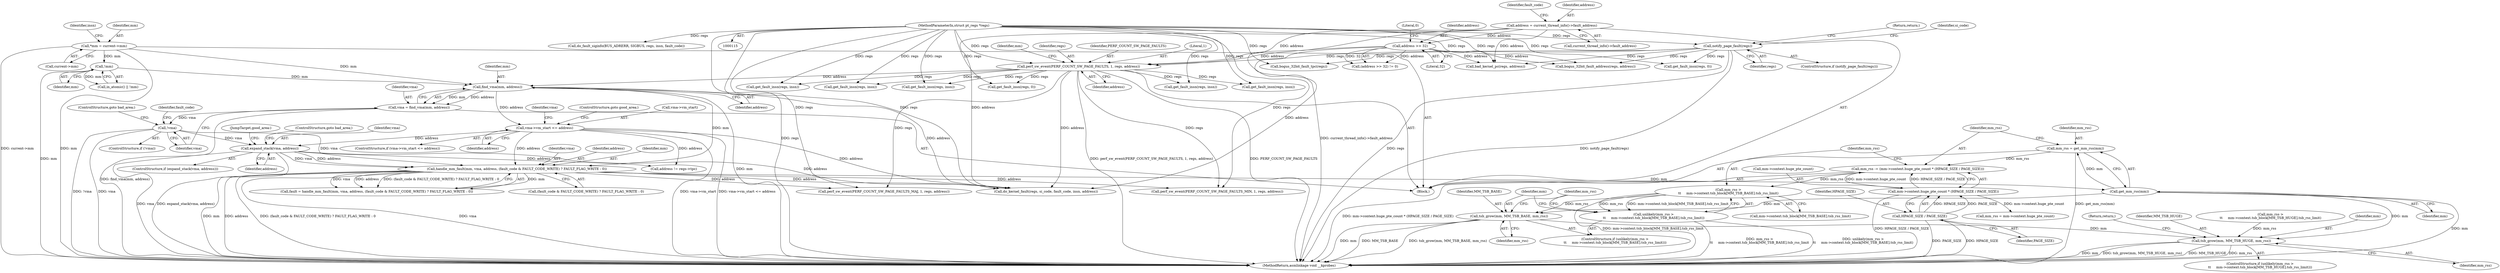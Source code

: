 digraph "0_linux_a8b0ca17b80e92faab46ee7179ba9e99ccb61233_44@array" {
"1000546" [label="(Call,mm_rss >\n\t\t     mm->context.tsb_block[MM_TSB_BASE].tsb_rss_limit)"];
"1000533" [label="(Call,mm_rss -= (mm->context.huge_pte_count * (HPAGE_SIZE / PAGE_SIZE)))"];
"1000535" [label="(Call,mm->context.huge_pte_count * (HPAGE_SIZE / PAGE_SIZE))"];
"1000541" [label="(Call,HPAGE_SIZE / PAGE_SIZE)"];
"1000529" [label="(Call,mm_rss = get_mm_rss(mm))"];
"1000531" [label="(Call,get_mm_rss(mm))"];
"1000471" [label="(Call,handle_mm_fault(mm, vma, address, (fault_code & FAULT_CODE_WRITE) ? FAULT_FLAG_WRITE : 0))"];
"1000278" [label="(Call,find_vma(mm, address))"];
"1000236" [label="(Call,!mm)"];
"1000119" [label="(Call,*mm = current->mm)"];
"1000239" [label="(Call,perf_sw_event(PERF_COUNT_SW_PAGE_FAULTS, 1, regs, address))"];
"1000138" [label="(Call,notify_page_fault(regs))"];
"1000116" [label="(MethodParameterIn,struct pt_regs *regs)"];
"1000186" [label="(Call,address >> 32)"];
"1000144" [label="(Call,address = current_thread_info()->fault_address)"];
"1000389" [label="(Call,expand_stack(vma, address))"];
"1000282" [label="(Call,!vma)"];
"1000276" [label="(Call,vma = find_vma(mm, address))"];
"1000331" [label="(Call,vma->vm_start <= address)"];
"1000545" [label="(Call,unlikely(mm_rss >\n\t\t     mm->context.tsb_block[MM_TSB_BASE].tsb_rss_limit))"];
"1000557" [label="(Call,tsb_grow(mm, MM_TSB_BASE, mm_rss))"];
"1000581" [label="(Call,tsb_grow(mm, MM_TSB_HUGE, mm_rss))"];
"1000393" [label="(JumpTarget,good_area:)"];
"1000140" [label="(Return,return;)"];
"1000139" [label="(Identifier,regs)"];
"1000142" [label="(Identifier,si_code)"];
"1000189" [label="(Literal,0)"];
"1000249" [label="(Identifier,mm)"];
"1000541" [label="(Call,HPAGE_SIZE / PAGE_SIZE)"];
"1000121" [label="(Call,current->mm)"];
"1000474" [label="(Identifier,address)"];
"1000544" [label="(ControlStructure,if (unlikely(mm_rss >\n\t\t     mm->context.tsb_block[MM_TSB_BASE].tsb_rss_limit)))"];
"1000186" [label="(Call,address >> 32)"];
"1000534" [label="(Identifier,mm_rss)"];
"1000658" [label="(MethodReturn,asmlinkage void __kprobes)"];
"1000410" [label="(Call,address != regs->tpc)"];
"1000229" [label="(Call,bad_kernel_pc(regs, address))"];
"1000598" [label="(Call,do_kernel_fault(regs, si_code, fault_code, insn, address))"];
"1000282" [label="(Call,!vma)"];
"1000561" [label="(Call,mm_rss = mm->context.huge_pte_count)"];
"1000330" [label="(ControlStructure,if (vma->vm_start <= address))"];
"1000276" [label="(Call,vma = find_vma(mm, address))"];
"1000116" [label="(MethodParameterIn,struct pt_regs *regs)"];
"1000570" [label="(Call,mm_rss >\n\t\t     mm->context.tsb_block[MM_TSB_HUGE].tsb_rss_limit)"];
"1000392" [label="(ControlStructure,goto bad_area;)"];
"1000472" [label="(Identifier,mm)"];
"1000533" [label="(Call,mm_rss -= (mm->context.huge_pte_count * (HPAGE_SIZE / PAGE_SIZE)))"];
"1000560" [label="(Identifier,mm_rss)"];
"1000243" [label="(Identifier,address)"];
"1000562" [label="(Identifier,mm_rss)"];
"1000582" [label="(Identifier,mm)"];
"1000331" [label="(Call,vma->vm_start <= address)"];
"1000545" [label="(Call,unlikely(mm_rss >\n\t\t     mm->context.tsb_block[MM_TSB_BASE].tsb_rss_limit))"];
"1000608" [label="(Call,get_fault_insn(regs, insn))"];
"1000185" [label="(Call,(address >> 32) != 0)"];
"1000280" [label="(Identifier,address)"];
"1000559" [label="(Identifier,MM_TSB_BASE)"];
"1000191" [label="(Call,bogus_32bit_fault_address(regs, address))"];
"1000546" [label="(Call,mm_rss >\n\t\t     mm->context.tsb_block[MM_TSB_BASE].tsb_rss_limit)"];
"1000388" [label="(ControlStructure,if (expand_stack(vma, address)))"];
"1000137" [label="(ControlStructure,if (notify_page_fault(regs)))"];
"1000531" [label="(Call,get_mm_rss(mm))"];
"1000557" [label="(Call,tsb_grow(mm, MM_TSB_BASE, mm_rss))"];
"1000469" [label="(Call,fault = handle_mm_fault(mm, vma, address, (fault_code & FAULT_CODE_WRITE) ? FAULT_FLAG_WRITE : 0))"];
"1000306" [label="(Call,get_fault_insn(regs, 0))"];
"1000341" [label="(Identifier,vma)"];
"1000236" [label="(Call,!mm)"];
"1000117" [label="(Block,)"];
"1000353" [label="(Call,get_fault_insn(regs, insn))"];
"1000237" [label="(Identifier,mm)"];
"1000390" [label="(Identifier,vma)"];
"1000473" [label="(Identifier,vma)"];
"1000475" [label="(Call,(fault_code & FAULT_CODE_WRITE) ? FAULT_FLAG_WRITE : 0)"];
"1000585" [label="(Return,return;)"];
"1000187" [label="(Identifier,address)"];
"1000389" [label="(Call,expand_stack(vma, address))"];
"1000508" [label="(Call,perf_sw_event(PERF_COUNT_SW_PAGE_FAULTS_MAJ, 1, regs, address))"];
"1000138" [label="(Call,notify_page_fault(regs))"];
"1000278" [label="(Call,find_vma(mm, address))"];
"1000127" [label="(Identifier,insn)"];
"1000630" [label="(Call,get_fault_insn(regs, 0))"];
"1000188" [label="(Literal,32)"];
"1000283" [label="(Identifier,vma)"];
"1000637" [label="(Call,get_fault_insn(regs, insn))"];
"1000152" [label="(Identifier,fault_code)"];
"1000146" [label="(Call,current_thread_info()->fault_address)"];
"1000535" [label="(Call,mm->context.huge_pte_count * (HPAGE_SIZE / PAGE_SIZE))"];
"1000289" [label="(Identifier,fault_code)"];
"1000242" [label="(Identifier,regs)"];
"1000335" [label="(Identifier,address)"];
"1000542" [label="(Identifier,HPAGE_SIZE)"];
"1000568" [label="(ControlStructure,if (unlikely(mm_rss >\n\t\t     mm->context.tsb_block[MM_TSB_HUGE].tsb_rss_limit)))"];
"1000543" [label="(Identifier,PAGE_SIZE)"];
"1000234" [label="(Call,in_atomic() || !mm)"];
"1000120" [label="(Identifier,mm)"];
"1000581" [label="(Call,tsb_grow(mm, MM_TSB_HUGE, mm_rss))"];
"1000519" [label="(Call,perf_sw_event(PERF_COUNT_SW_PAGE_FAULTS_MIN, 1, regs, address))"];
"1000529" [label="(Call,mm_rss = get_mm_rss(mm))"];
"1000548" [label="(Call,mm->context.tsb_block[MM_TSB_BASE].tsb_rss_limit)"];
"1000284" [label="(ControlStructure,goto bad_area;)"];
"1000558" [label="(Identifier,mm)"];
"1000267" [label="(Call,get_fault_insn(regs, insn))"];
"1000536" [label="(Call,mm->context.huge_pte_count)"];
"1000532" [label="(Identifier,mm)"];
"1000279" [label="(Identifier,mm)"];
"1000145" [label="(Identifier,address)"];
"1000240" [label="(Identifier,PERF_COUNT_SW_PAGE_FAULTS)"];
"1000583" [label="(Identifier,MM_TSB_HUGE)"];
"1000547" [label="(Identifier,mm_rss)"];
"1000119" [label="(Call,*mm = current->mm)"];
"1000144" [label="(Call,address = current_thread_info()->fault_address)"];
"1000471" [label="(Call,handle_mm_fault(mm, vma, address, (fault_code & FAULT_CODE_WRITE) ? FAULT_FLAG_WRITE : 0))"];
"1000530" [label="(Identifier,mm_rss)"];
"1000277" [label="(Identifier,vma)"];
"1000336" [label="(ControlStructure,goto good_area;)"];
"1000241" [label="(Literal,1)"];
"1000281" [label="(ControlStructure,if (!vma))"];
"1000645" [label="(Call,do_fault_siginfo(BUS_ADRERR, SIGBUS, regs, insn, fault_code))"];
"1000391" [label="(Identifier,address)"];
"1000239" [label="(Call,perf_sw_event(PERF_COUNT_SW_PAGE_FAULTS, 1, regs, address))"];
"1000589" [label="(Call,get_fault_insn(regs, insn))"];
"1000180" [label="(Call,bogus_32bit_fault_tpc(regs))"];
"1000332" [label="(Call,vma->vm_start)"];
"1000584" [label="(Identifier,mm_rss)"];
"1000546" -> "1000545"  [label="AST: "];
"1000546" -> "1000548"  [label="CFG: "];
"1000547" -> "1000546"  [label="AST: "];
"1000548" -> "1000546"  [label="AST: "];
"1000545" -> "1000546"  [label="CFG: "];
"1000546" -> "1000658"  [label="DDG: mm->context.tsb_block[MM_TSB_BASE].tsb_rss_limit"];
"1000546" -> "1000545"  [label="DDG: mm_rss"];
"1000546" -> "1000545"  [label="DDG: mm->context.tsb_block[MM_TSB_BASE].tsb_rss_limit"];
"1000533" -> "1000546"  [label="DDG: mm_rss"];
"1000546" -> "1000557"  [label="DDG: mm_rss"];
"1000533" -> "1000117"  [label="AST: "];
"1000533" -> "1000535"  [label="CFG: "];
"1000534" -> "1000533"  [label="AST: "];
"1000535" -> "1000533"  [label="AST: "];
"1000547" -> "1000533"  [label="CFG: "];
"1000533" -> "1000658"  [label="DDG: mm->context.huge_pte_count * (HPAGE_SIZE / PAGE_SIZE)"];
"1000535" -> "1000533"  [label="DDG: mm->context.huge_pte_count"];
"1000535" -> "1000533"  [label="DDG: HPAGE_SIZE / PAGE_SIZE"];
"1000529" -> "1000533"  [label="DDG: mm_rss"];
"1000535" -> "1000541"  [label="CFG: "];
"1000536" -> "1000535"  [label="AST: "];
"1000541" -> "1000535"  [label="AST: "];
"1000535" -> "1000658"  [label="DDG: HPAGE_SIZE / PAGE_SIZE"];
"1000541" -> "1000535"  [label="DDG: HPAGE_SIZE"];
"1000541" -> "1000535"  [label="DDG: PAGE_SIZE"];
"1000535" -> "1000561"  [label="DDG: mm->context.huge_pte_count"];
"1000541" -> "1000543"  [label="CFG: "];
"1000542" -> "1000541"  [label="AST: "];
"1000543" -> "1000541"  [label="AST: "];
"1000541" -> "1000658"  [label="DDG: HPAGE_SIZE"];
"1000541" -> "1000658"  [label="DDG: PAGE_SIZE"];
"1000529" -> "1000117"  [label="AST: "];
"1000529" -> "1000531"  [label="CFG: "];
"1000530" -> "1000529"  [label="AST: "];
"1000531" -> "1000529"  [label="AST: "];
"1000534" -> "1000529"  [label="CFG: "];
"1000529" -> "1000658"  [label="DDG: get_mm_rss(mm)"];
"1000531" -> "1000529"  [label="DDG: mm"];
"1000531" -> "1000532"  [label="CFG: "];
"1000532" -> "1000531"  [label="AST: "];
"1000531" -> "1000658"  [label="DDG: mm"];
"1000471" -> "1000531"  [label="DDG: mm"];
"1000531" -> "1000557"  [label="DDG: mm"];
"1000531" -> "1000581"  [label="DDG: mm"];
"1000471" -> "1000469"  [label="AST: "];
"1000471" -> "1000475"  [label="CFG: "];
"1000472" -> "1000471"  [label="AST: "];
"1000473" -> "1000471"  [label="AST: "];
"1000474" -> "1000471"  [label="AST: "];
"1000475" -> "1000471"  [label="AST: "];
"1000469" -> "1000471"  [label="CFG: "];
"1000471" -> "1000658"  [label="DDG: mm"];
"1000471" -> "1000658"  [label="DDG: address"];
"1000471" -> "1000658"  [label="DDG: (fault_code & FAULT_CODE_WRITE) ? FAULT_FLAG_WRITE : 0"];
"1000471" -> "1000658"  [label="DDG: vma"];
"1000471" -> "1000469"  [label="DDG: mm"];
"1000471" -> "1000469"  [label="DDG: vma"];
"1000471" -> "1000469"  [label="DDG: address"];
"1000471" -> "1000469"  [label="DDG: (fault_code & FAULT_CODE_WRITE) ? FAULT_FLAG_WRITE : 0"];
"1000278" -> "1000471"  [label="DDG: mm"];
"1000389" -> "1000471"  [label="DDG: vma"];
"1000389" -> "1000471"  [label="DDG: address"];
"1000282" -> "1000471"  [label="DDG: vma"];
"1000331" -> "1000471"  [label="DDG: address"];
"1000471" -> "1000508"  [label="DDG: address"];
"1000471" -> "1000519"  [label="DDG: address"];
"1000471" -> "1000598"  [label="DDG: address"];
"1000278" -> "1000276"  [label="AST: "];
"1000278" -> "1000280"  [label="CFG: "];
"1000279" -> "1000278"  [label="AST: "];
"1000280" -> "1000278"  [label="AST: "];
"1000276" -> "1000278"  [label="CFG: "];
"1000278" -> "1000658"  [label="DDG: mm"];
"1000278" -> "1000276"  [label="DDG: mm"];
"1000278" -> "1000276"  [label="DDG: address"];
"1000236" -> "1000278"  [label="DDG: mm"];
"1000119" -> "1000278"  [label="DDG: mm"];
"1000239" -> "1000278"  [label="DDG: address"];
"1000278" -> "1000331"  [label="DDG: address"];
"1000278" -> "1000598"  [label="DDG: address"];
"1000236" -> "1000234"  [label="AST: "];
"1000236" -> "1000237"  [label="CFG: "];
"1000237" -> "1000236"  [label="AST: "];
"1000234" -> "1000236"  [label="CFG: "];
"1000236" -> "1000658"  [label="DDG: mm"];
"1000236" -> "1000234"  [label="DDG: mm"];
"1000119" -> "1000236"  [label="DDG: mm"];
"1000119" -> "1000117"  [label="AST: "];
"1000119" -> "1000121"  [label="CFG: "];
"1000120" -> "1000119"  [label="AST: "];
"1000121" -> "1000119"  [label="AST: "];
"1000127" -> "1000119"  [label="CFG: "];
"1000119" -> "1000658"  [label="DDG: current->mm"];
"1000119" -> "1000658"  [label="DDG: mm"];
"1000239" -> "1000117"  [label="AST: "];
"1000239" -> "1000243"  [label="CFG: "];
"1000240" -> "1000239"  [label="AST: "];
"1000241" -> "1000239"  [label="AST: "];
"1000242" -> "1000239"  [label="AST: "];
"1000243" -> "1000239"  [label="AST: "];
"1000249" -> "1000239"  [label="CFG: "];
"1000239" -> "1000658"  [label="DDG: perf_sw_event(PERF_COUNT_SW_PAGE_FAULTS, 1, regs, address)"];
"1000239" -> "1000658"  [label="DDG: PERF_COUNT_SW_PAGE_FAULTS"];
"1000138" -> "1000239"  [label="DDG: regs"];
"1000116" -> "1000239"  [label="DDG: regs"];
"1000186" -> "1000239"  [label="DDG: address"];
"1000144" -> "1000239"  [label="DDG: address"];
"1000239" -> "1000267"  [label="DDG: regs"];
"1000239" -> "1000306"  [label="DDG: regs"];
"1000239" -> "1000353"  [label="DDG: regs"];
"1000239" -> "1000508"  [label="DDG: regs"];
"1000239" -> "1000519"  [label="DDG: regs"];
"1000239" -> "1000589"  [label="DDG: regs"];
"1000239" -> "1000598"  [label="DDG: address"];
"1000239" -> "1000608"  [label="DDG: regs"];
"1000239" -> "1000637"  [label="DDG: regs"];
"1000138" -> "1000137"  [label="AST: "];
"1000138" -> "1000139"  [label="CFG: "];
"1000139" -> "1000138"  [label="AST: "];
"1000140" -> "1000138"  [label="CFG: "];
"1000142" -> "1000138"  [label="CFG: "];
"1000138" -> "1000658"  [label="DDG: regs"];
"1000138" -> "1000658"  [label="DDG: notify_page_fault(regs)"];
"1000116" -> "1000138"  [label="DDG: regs"];
"1000138" -> "1000180"  [label="DDG: regs"];
"1000138" -> "1000191"  [label="DDG: regs"];
"1000138" -> "1000229"  [label="DDG: regs"];
"1000138" -> "1000630"  [label="DDG: regs"];
"1000116" -> "1000115"  [label="AST: "];
"1000116" -> "1000658"  [label="DDG: regs"];
"1000116" -> "1000180"  [label="DDG: regs"];
"1000116" -> "1000191"  [label="DDG: regs"];
"1000116" -> "1000229"  [label="DDG: regs"];
"1000116" -> "1000267"  [label="DDG: regs"];
"1000116" -> "1000306"  [label="DDG: regs"];
"1000116" -> "1000353"  [label="DDG: regs"];
"1000116" -> "1000508"  [label="DDG: regs"];
"1000116" -> "1000519"  [label="DDG: regs"];
"1000116" -> "1000589"  [label="DDG: regs"];
"1000116" -> "1000598"  [label="DDG: regs"];
"1000116" -> "1000608"  [label="DDG: regs"];
"1000116" -> "1000630"  [label="DDG: regs"];
"1000116" -> "1000637"  [label="DDG: regs"];
"1000116" -> "1000645"  [label="DDG: regs"];
"1000186" -> "1000185"  [label="AST: "];
"1000186" -> "1000188"  [label="CFG: "];
"1000187" -> "1000186"  [label="AST: "];
"1000188" -> "1000186"  [label="AST: "];
"1000189" -> "1000186"  [label="CFG: "];
"1000186" -> "1000185"  [label="DDG: address"];
"1000186" -> "1000185"  [label="DDG: 32"];
"1000144" -> "1000186"  [label="DDG: address"];
"1000186" -> "1000191"  [label="DDG: address"];
"1000186" -> "1000229"  [label="DDG: address"];
"1000186" -> "1000598"  [label="DDG: address"];
"1000144" -> "1000117"  [label="AST: "];
"1000144" -> "1000146"  [label="CFG: "];
"1000145" -> "1000144"  [label="AST: "];
"1000146" -> "1000144"  [label="AST: "];
"1000152" -> "1000144"  [label="CFG: "];
"1000144" -> "1000658"  [label="DDG: current_thread_info()->fault_address"];
"1000144" -> "1000229"  [label="DDG: address"];
"1000144" -> "1000598"  [label="DDG: address"];
"1000389" -> "1000388"  [label="AST: "];
"1000389" -> "1000391"  [label="CFG: "];
"1000390" -> "1000389"  [label="AST: "];
"1000391" -> "1000389"  [label="AST: "];
"1000392" -> "1000389"  [label="CFG: "];
"1000393" -> "1000389"  [label="CFG: "];
"1000389" -> "1000658"  [label="DDG: expand_stack(vma, address)"];
"1000389" -> "1000658"  [label="DDG: vma"];
"1000282" -> "1000389"  [label="DDG: vma"];
"1000331" -> "1000389"  [label="DDG: address"];
"1000389" -> "1000410"  [label="DDG: address"];
"1000389" -> "1000598"  [label="DDG: address"];
"1000282" -> "1000281"  [label="AST: "];
"1000282" -> "1000283"  [label="CFG: "];
"1000283" -> "1000282"  [label="AST: "];
"1000284" -> "1000282"  [label="CFG: "];
"1000289" -> "1000282"  [label="CFG: "];
"1000282" -> "1000658"  [label="DDG: !vma"];
"1000282" -> "1000658"  [label="DDG: vma"];
"1000276" -> "1000282"  [label="DDG: vma"];
"1000276" -> "1000117"  [label="AST: "];
"1000277" -> "1000276"  [label="AST: "];
"1000283" -> "1000276"  [label="CFG: "];
"1000276" -> "1000658"  [label="DDG: find_vma(mm, address)"];
"1000331" -> "1000330"  [label="AST: "];
"1000331" -> "1000335"  [label="CFG: "];
"1000332" -> "1000331"  [label="AST: "];
"1000335" -> "1000331"  [label="AST: "];
"1000336" -> "1000331"  [label="CFG: "];
"1000341" -> "1000331"  [label="CFG: "];
"1000331" -> "1000658"  [label="DDG: vma->vm_start <= address"];
"1000331" -> "1000658"  [label="DDG: vma->vm_start"];
"1000331" -> "1000410"  [label="DDG: address"];
"1000331" -> "1000598"  [label="DDG: address"];
"1000545" -> "1000544"  [label="AST: "];
"1000558" -> "1000545"  [label="CFG: "];
"1000562" -> "1000545"  [label="CFG: "];
"1000545" -> "1000658"  [label="DDG: mm_rss >\n\t\t     mm->context.tsb_block[MM_TSB_BASE].tsb_rss_limit"];
"1000545" -> "1000658"  [label="DDG: unlikely(mm_rss >\n\t\t     mm->context.tsb_block[MM_TSB_BASE].tsb_rss_limit)"];
"1000557" -> "1000544"  [label="AST: "];
"1000557" -> "1000560"  [label="CFG: "];
"1000558" -> "1000557"  [label="AST: "];
"1000559" -> "1000557"  [label="AST: "];
"1000560" -> "1000557"  [label="AST: "];
"1000562" -> "1000557"  [label="CFG: "];
"1000557" -> "1000658"  [label="DDG: tsb_grow(mm, MM_TSB_BASE, mm_rss)"];
"1000557" -> "1000658"  [label="DDG: mm"];
"1000557" -> "1000658"  [label="DDG: MM_TSB_BASE"];
"1000557" -> "1000581"  [label="DDG: mm"];
"1000581" -> "1000568"  [label="AST: "];
"1000581" -> "1000584"  [label="CFG: "];
"1000582" -> "1000581"  [label="AST: "];
"1000583" -> "1000581"  [label="AST: "];
"1000584" -> "1000581"  [label="AST: "];
"1000585" -> "1000581"  [label="CFG: "];
"1000581" -> "1000658"  [label="DDG: MM_TSB_HUGE"];
"1000581" -> "1000658"  [label="DDG: mm_rss"];
"1000581" -> "1000658"  [label="DDG: mm"];
"1000581" -> "1000658"  [label="DDG: tsb_grow(mm, MM_TSB_HUGE, mm_rss)"];
"1000570" -> "1000581"  [label="DDG: mm_rss"];
}
